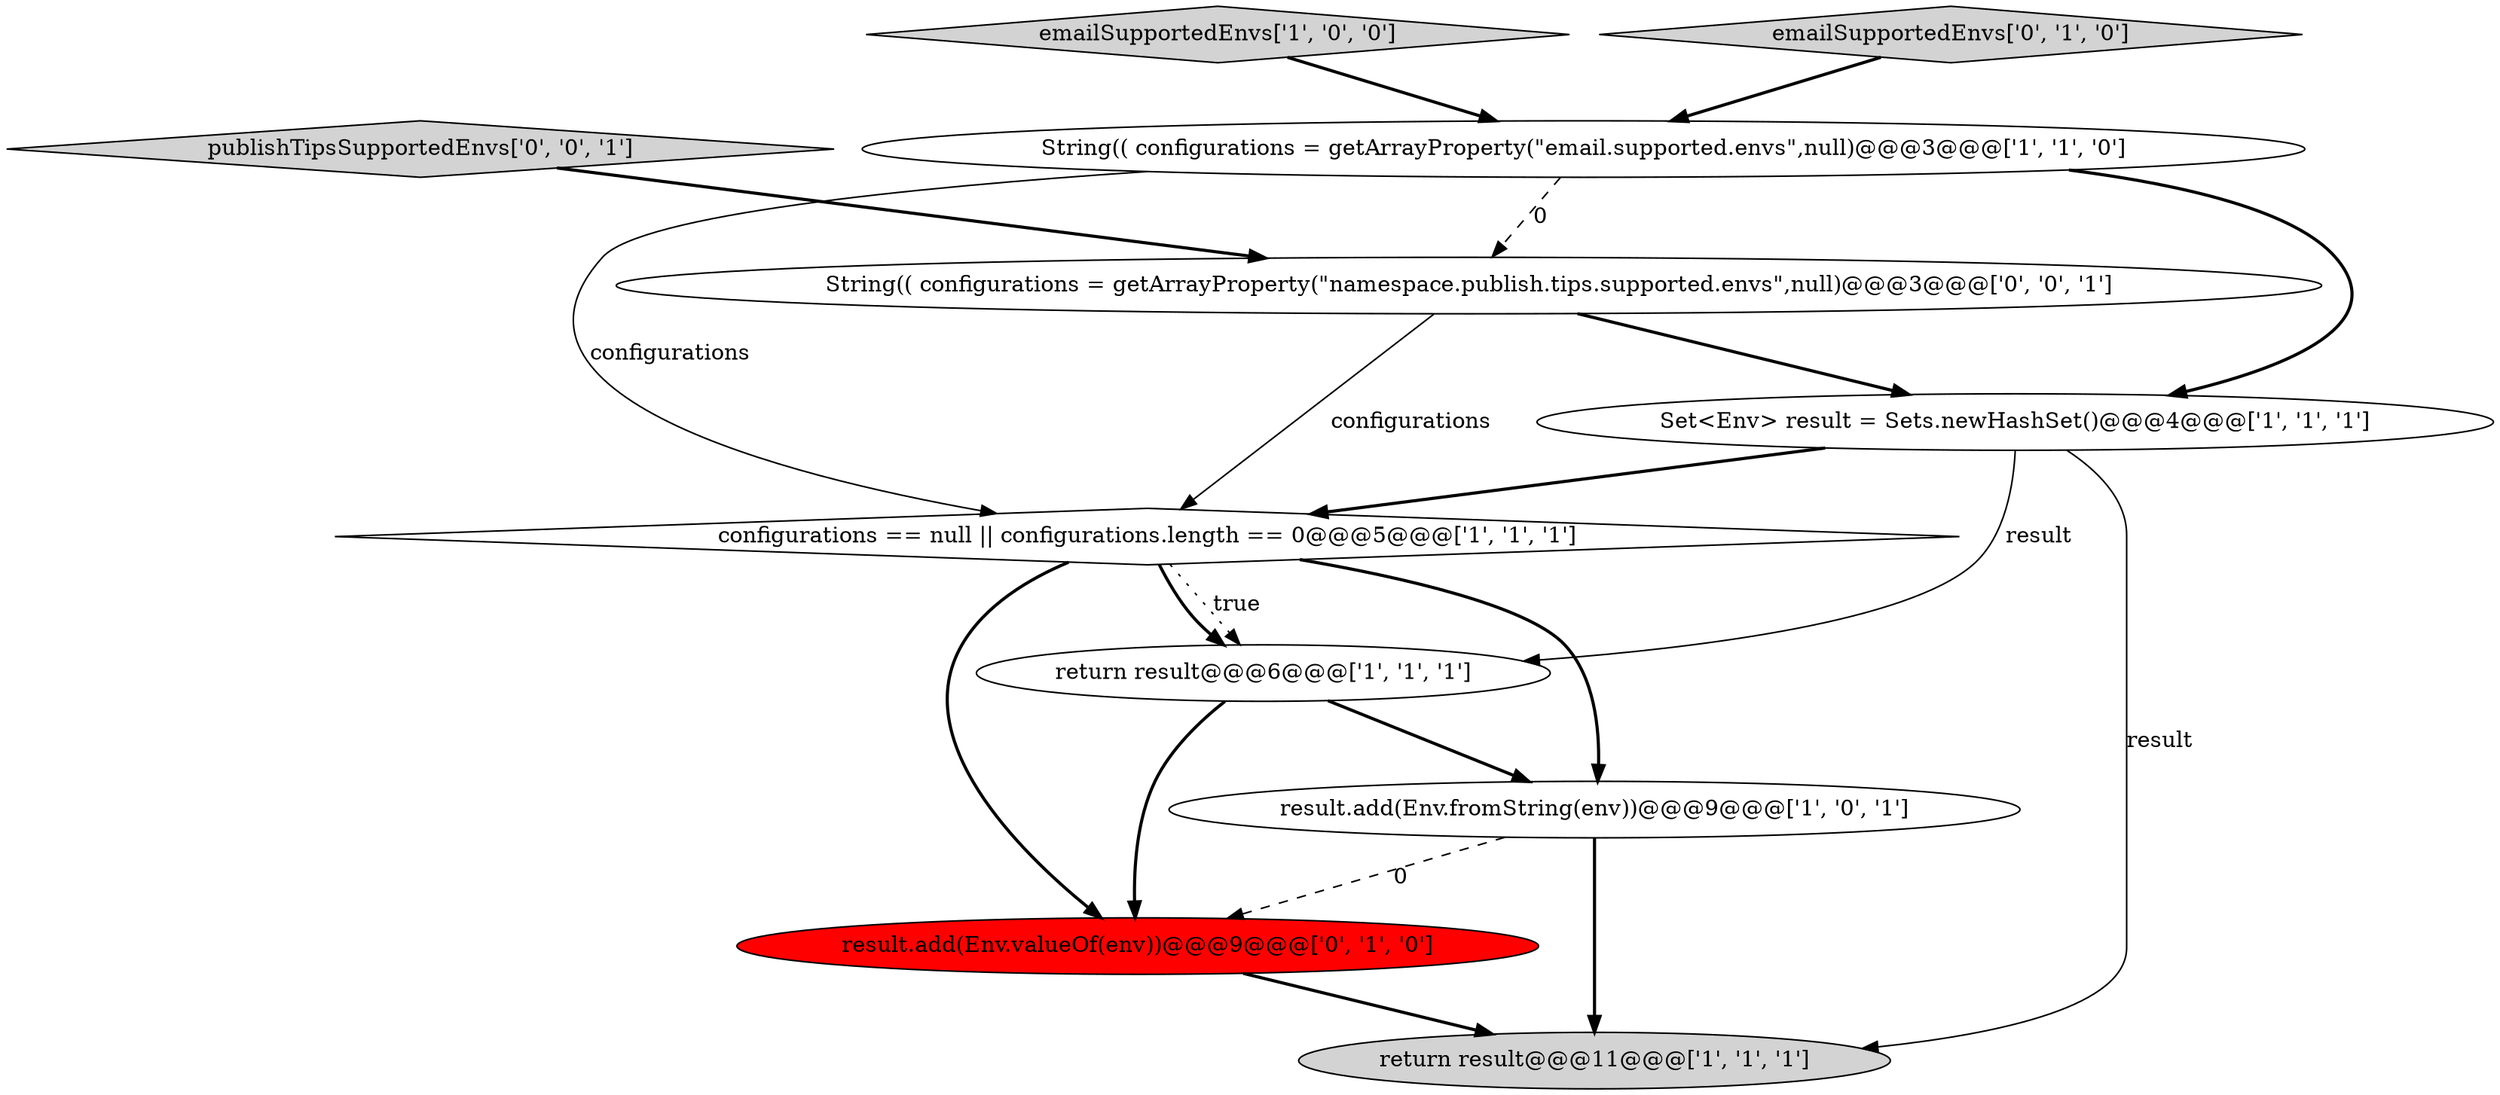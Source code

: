 digraph {
7 [style = filled, label = "result.add(Env.valueOf(env))@@@9@@@['0', '1', '0']", fillcolor = red, shape = ellipse image = "AAA1AAABBB2BBB"];
5 [style = filled, label = "emailSupportedEnvs['1', '0', '0']", fillcolor = lightgray, shape = diamond image = "AAA0AAABBB1BBB"];
8 [style = filled, label = "emailSupportedEnvs['0', '1', '0']", fillcolor = lightgray, shape = diamond image = "AAA0AAABBB2BBB"];
4 [style = filled, label = "Set<Env> result = Sets.newHashSet()@@@4@@@['1', '1', '1']", fillcolor = white, shape = ellipse image = "AAA0AAABBB1BBB"];
6 [style = filled, label = "result.add(Env.fromString(env))@@@9@@@['1', '0', '1']", fillcolor = white, shape = ellipse image = "AAA0AAABBB1BBB"];
10 [style = filled, label = "publishTipsSupportedEnvs['0', '0', '1']", fillcolor = lightgray, shape = diamond image = "AAA0AAABBB3BBB"];
9 [style = filled, label = "String(( configurations = getArrayProperty(\"namespace.publish.tips.supported.envs\",null)@@@3@@@['0', '0', '1']", fillcolor = white, shape = ellipse image = "AAA0AAABBB3BBB"];
1 [style = filled, label = "return result@@@6@@@['1', '1', '1']", fillcolor = white, shape = ellipse image = "AAA0AAABBB1BBB"];
0 [style = filled, label = "return result@@@11@@@['1', '1', '1']", fillcolor = lightgray, shape = ellipse image = "AAA0AAABBB1BBB"];
2 [style = filled, label = "configurations == null || configurations.length == 0@@@5@@@['1', '1', '1']", fillcolor = white, shape = diamond image = "AAA0AAABBB1BBB"];
3 [style = filled, label = "String(( configurations = getArrayProperty(\"email.supported.envs\",null)@@@3@@@['1', '1', '0']", fillcolor = white, shape = ellipse image = "AAA0AAABBB1BBB"];
4->0 [style = solid, label="result"];
5->3 [style = bold, label=""];
4->1 [style = solid, label="result"];
9->2 [style = solid, label="configurations"];
10->9 [style = bold, label=""];
7->0 [style = bold, label=""];
1->6 [style = bold, label=""];
6->0 [style = bold, label=""];
4->2 [style = bold, label=""];
2->7 [style = bold, label=""];
3->9 [style = dashed, label="0"];
2->1 [style = dotted, label="true"];
3->4 [style = bold, label=""];
2->6 [style = bold, label=""];
2->1 [style = bold, label=""];
1->7 [style = bold, label=""];
3->2 [style = solid, label="configurations"];
6->7 [style = dashed, label="0"];
9->4 [style = bold, label=""];
8->3 [style = bold, label=""];
}
